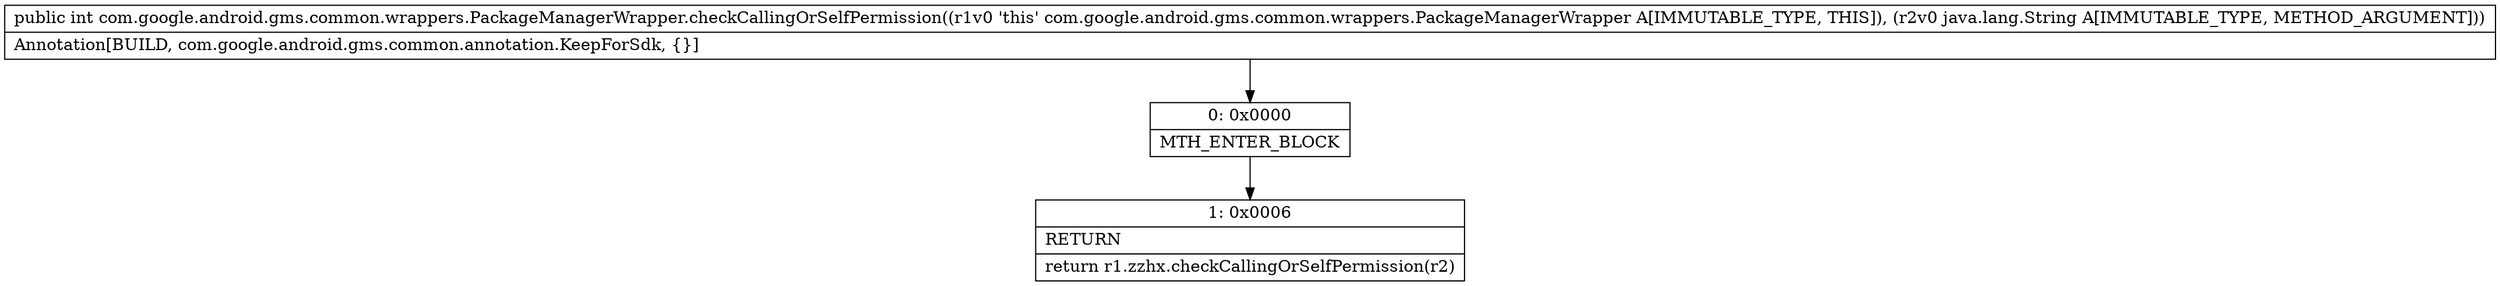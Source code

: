 digraph "CFG forcom.google.android.gms.common.wrappers.PackageManagerWrapper.checkCallingOrSelfPermission(Ljava\/lang\/String;)I" {
Node_0 [shape=record,label="{0\:\ 0x0000|MTH_ENTER_BLOCK\l}"];
Node_1 [shape=record,label="{1\:\ 0x0006|RETURN\l|return r1.zzhx.checkCallingOrSelfPermission(r2)\l}"];
MethodNode[shape=record,label="{public int com.google.android.gms.common.wrappers.PackageManagerWrapper.checkCallingOrSelfPermission((r1v0 'this' com.google.android.gms.common.wrappers.PackageManagerWrapper A[IMMUTABLE_TYPE, THIS]), (r2v0 java.lang.String A[IMMUTABLE_TYPE, METHOD_ARGUMENT]))  | Annotation[BUILD, com.google.android.gms.common.annotation.KeepForSdk, \{\}]\l}"];
MethodNode -> Node_0;
Node_0 -> Node_1;
}

